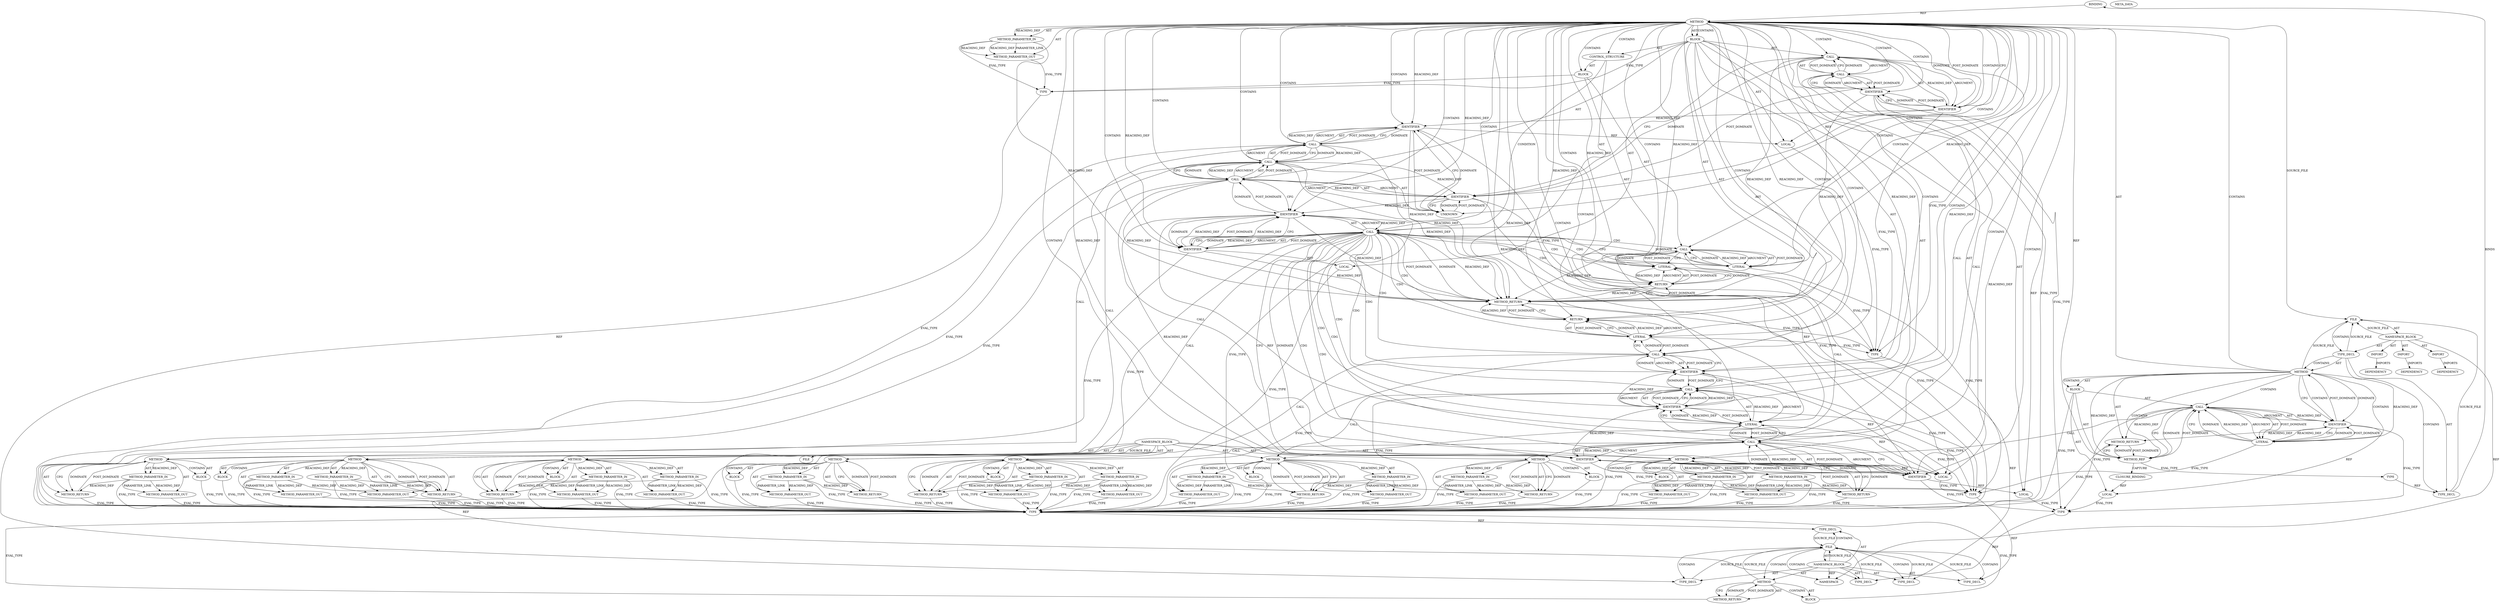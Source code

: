 digraph {
  "21474836480" [label="BINDING" METHOD_FULL_NAME="main" NAME="main" SIGNATURE="int(void)"];
  "25769803776" [label="BLOCK" ARGUMENT_INDEX="-1" CODE="{
	int size = sizeof(shellcode);
	char *shellcode_location;

	shellcode_location = (char *)malloc(size);
	if (shellcode_location == NULL)
        	{printf(\"Memory allocation problem\"); return (1);}
	strcpy(shellcode_location, shellcode);
	printf(\"%s\", shellcode_location);
	free(shellcode_location);
	// free(shellcode_location);							/* FIX */
	return 0;
}" COLUMN_NUMBER="1" LINE_NUMBER="21" ORDER="2" TYPE_FULL_NAME="void"];
  "25769803777" [label="BLOCK" ARGUMENT_INDEX="-1" CODE="{printf(\"Memory allocation problem\"); return (1);}" COLUMN_NUMBER="10" LINE_NUMBER="27" ORDER="2" TYPE_FULL_NAME="void"];
  "25769803778" [label="BLOCK" ARGUMENT_INDEX="-1" CODE="<empty>" COLUMN_NUMBER="1" LINE_NUMBER="1" ORDER="1" TYPE_FULL_NAME="ANY"];
  "25769803779" [label="BLOCK" ARGUMENT_INDEX="-1" CODE="<empty>" ORDER="1" TYPE_FULL_NAME="ANY"];
  "25769803780" [label="BLOCK" ARGUMENT_INDEX="1" CODE="<empty>" ORDER="1" TYPE_FULL_NAME="ANY"];
  "25769803781" [label="BLOCK" ARGUMENT_INDEX="1" CODE="<empty>" ORDER="1" TYPE_FULL_NAME="ANY"];
  "25769803782" [label="BLOCK" ARGUMENT_INDEX="1" CODE="<empty>" ORDER="1" TYPE_FULL_NAME="ANY"];
  "25769803783" [label="BLOCK" ARGUMENT_INDEX="1" CODE="<empty>" ORDER="1" TYPE_FULL_NAME="ANY"];
  "25769803784" [label="BLOCK" ARGUMENT_INDEX="1" CODE="<empty>" ORDER="1" TYPE_FULL_NAME="ANY"];
  "25769803785" [label="BLOCK" ARGUMENT_INDEX="1" CODE="<empty>" ORDER="1" TYPE_FULL_NAME="ANY"];
  "25769803786" [label="BLOCK" ARGUMENT_INDEX="1" CODE="<empty>" ORDER="1" TYPE_FULL_NAME="ANY"];
  "25769803787" [label="BLOCK" ARGUMENT_INDEX="1" CODE="<empty>" ORDER="1" TYPE_FULL_NAME="ANY"];
  "30064771072" [label="CALL" ARGUMENT_INDEX="2" CODE="size = sizeof(shellcode)" COLUMN_NUMBER="6" DISPATCH_TYPE="STATIC_DISPATCH" LINE_NUMBER="22" METHOD_FULL_NAME="<operator>.assignment" NAME="<operator>.assignment" ORDER="2" SIGNATURE="" TYPE_FULL_NAME="int"];
  "30064771073" [label="CALL" ARGUMENT_INDEX="2" CODE="sizeof(shellcode)" COLUMN_NUMBER="13" DISPATCH_TYPE="STATIC_DISPATCH" LINE_NUMBER="22" METHOD_FULL_NAME="<operator>.sizeOf" NAME="<operator>.sizeOf" ORDER="2" SIGNATURE="" TYPE_FULL_NAME="ANY"];
  "30064771074" [label="CALL" ARGUMENT_INDEX="-1" CODE="shellcode_location = (char *)malloc(size)" COLUMN_NUMBER="2" DISPATCH_TYPE="STATIC_DISPATCH" LINE_NUMBER="25" METHOD_FULL_NAME="<operator>.assignment" NAME="<operator>.assignment" ORDER="4" SIGNATURE="" TYPE_FULL_NAME="ANY"];
  "30064771075" [label="CALL" ARGUMENT_INDEX="2" CODE="(char *)malloc(size)" COLUMN_NUMBER="23" DISPATCH_TYPE="STATIC_DISPATCH" LINE_NUMBER="25" METHOD_FULL_NAME="<operator>.cast" NAME="<operator>.cast" ORDER="2" SIGNATURE="" TYPE_FULL_NAME="ANY"];
  "30064771076" [label="CALL" ARGUMENT_INDEX="2" CODE="malloc(size)" COLUMN_NUMBER="31" DISPATCH_TYPE="STATIC_DISPATCH" LINE_NUMBER="25" METHOD_FULL_NAME="malloc" NAME="malloc" ORDER="2" SIGNATURE="" TYPE_FULL_NAME="ANY"];
  "30064771077" [label="CALL" ARGUMENT_INDEX="-1" CODE="shellcode_location == NULL" COLUMN_NUMBER="6" DISPATCH_TYPE="STATIC_DISPATCH" LINE_NUMBER="26" METHOD_FULL_NAME="<operator>.equals" NAME="<operator>.equals" ORDER="1" SIGNATURE="" TYPE_FULL_NAME="ANY"];
  "30064771078" [label="CALL" ARGUMENT_INDEX="-1" CODE="printf(\"Memory allocation problem\")" COLUMN_NUMBER="11" DISPATCH_TYPE="STATIC_DISPATCH" LINE_NUMBER="27" METHOD_FULL_NAME="printf" NAME="printf" ORDER="1" SIGNATURE="" TYPE_FULL_NAME="ANY"];
  "30064771079" [label="CALL" ARGUMENT_INDEX="-1" CODE="strcpy(shellcode_location, shellcode)" COLUMN_NUMBER="2" DISPATCH_TYPE="STATIC_DISPATCH" LINE_NUMBER="28" METHOD_FULL_NAME="strcpy" NAME="strcpy" ORDER="6" SIGNATURE="" TYPE_FULL_NAME="ANY"];
  "30064771080" [label="CALL" ARGUMENT_INDEX="-1" CODE="printf(\"%s\", shellcode_location)" COLUMN_NUMBER="2" DISPATCH_TYPE="STATIC_DISPATCH" LINE_NUMBER="29" METHOD_FULL_NAME="printf" NAME="printf" ORDER="7" SIGNATURE="" TYPE_FULL_NAME="ANY"];
  "30064771081" [label="CALL" ARGUMENT_INDEX="-1" CODE="free(shellcode_location)" COLUMN_NUMBER="2" DISPATCH_TYPE="STATIC_DISPATCH" LINE_NUMBER="30" METHOD_FULL_NAME="free" NAME="free" ORDER="8" SIGNATURE="" TYPE_FULL_NAME="ANY"];
  "30064771082" [label="CALL" ARGUMENT_INDEX="2" CODE="shellcode[] = \"\\xeb\\x0cjump12chars_\\x90\\x90\\x90\\x90\\x90\\x90\\x90\\x90\"" COLUMN_NUMBER="13" DISPATCH_TYPE="STATIC_DISPATCH" LINE_NUMBER="18" METHOD_FULL_NAME="<operator>.assignment" NAME="<operator>.assignment" ORDER="2" SIGNATURE="" TYPE_FULL_NAME="char[]"];
  "34359738368" [label="CLOSURE_BINDING" CLOSURE_BINDING_ID="double_free-good.c:main:shellcode" CLOSURE_ORIGINAL_NAME="shellcode" EVALUATION_STRATEGY="BY_REFERENCE"];
  "47244640256" [label="CONTROL_STRUCTURE" ARGUMENT_INDEX="1" CODE="if (shellcode_location == NULL)
        	{printf(\"Memory allocation problem\"); return (1);}" COLUMN_NUMBER="2" CONTROL_STRUCTURE_TYPE="IF" LINE_NUMBER="26" ORDER="5" PARSER_TYPE_NAME="CASTIfStatement"];
  "51539607552" [label="DEPENDENCY" DEPENDENCY_GROUP_ID="stdlib.h" NAME="stdlib.h" VERSION="include"];
  "51539607553" [label="DEPENDENCY" DEPENDENCY_GROUP_ID="string.h" NAME="string.h" VERSION="include"];
  "51539607554" [label="DEPENDENCY" DEPENDENCY_GROUP_ID="stdio.h" NAME="stdio.h" VERSION="include"];
  "60129542144" [label="FILE" CODE="<empty>" CONTENT="<empty>" NAME="double_free-good.c" ORDER="0"];
  "60129542145" [label="FILE" CODE="<empty>" CONTENT="<empty>" NAME="<includes>" ORDER="1"];
  "60129542146" [label="FILE" CODE="<empty>" CONTENT="<empty>" NAME="<unknown>" ORDER="0"];
  "68719476736" [label="IDENTIFIER" ARGUMENT_INDEX="1" CODE="size" COLUMN_NUMBER="6" LINE_NUMBER="22" NAME="size" ORDER="1" TYPE_FULL_NAME="int"];
  "68719476737" [label="IDENTIFIER" ARGUMENT_INDEX="1" CODE="<global> shellcode" COLUMN_NUMBER="20" LINE_NUMBER="22" NAME="shellcode" ORDER="1" TYPE_FULL_NAME="char[]"];
  "68719476738" [label="IDENTIFIER" ARGUMENT_INDEX="1" CODE="shellcode_location" COLUMN_NUMBER="2" LINE_NUMBER="25" NAME="shellcode_location" ORDER="1" TYPE_FULL_NAME="char*"];
  "68719476739" [label="IDENTIFIER" ARGUMENT_INDEX="1" CODE="size" COLUMN_NUMBER="38" LINE_NUMBER="25" NAME="size" ORDER="1" TYPE_FULL_NAME="int"];
  "68719476740" [label="IDENTIFIER" ARGUMENT_INDEX="1" CODE="shellcode_location" COLUMN_NUMBER="6" LINE_NUMBER="26" NAME="shellcode_location" ORDER="1" TYPE_FULL_NAME="char*"];
  "68719476741" [label="IDENTIFIER" ARGUMENT_INDEX="2" CODE="NULL" COLUMN_NUMBER="28" LINE_NUMBER="26" NAME="NULL" ORDER="2" TYPE_FULL_NAME="ANY"];
  "68719476742" [label="IDENTIFIER" ARGUMENT_INDEX="1" CODE="shellcode_location" COLUMN_NUMBER="9" LINE_NUMBER="28" NAME="shellcode_location" ORDER="1" TYPE_FULL_NAME="char*"];
  "68719476743" [label="IDENTIFIER" ARGUMENT_INDEX="2" CODE="<global> shellcode" COLUMN_NUMBER="29" LINE_NUMBER="28" NAME="shellcode" ORDER="2" TYPE_FULL_NAME="char[]"];
  "68719476744" [label="IDENTIFIER" ARGUMENT_INDEX="2" CODE="shellcode_location" COLUMN_NUMBER="15" LINE_NUMBER="29" NAME="shellcode_location" ORDER="2" TYPE_FULL_NAME="char*"];
  "68719476745" [label="IDENTIFIER" ARGUMENT_INDEX="1" CODE="shellcode_location" COLUMN_NUMBER="7" LINE_NUMBER="30" NAME="shellcode_location" ORDER="1" TYPE_FULL_NAME="char*"];
  "68719476746" [label="IDENTIFIER" ARGUMENT_INDEX="1" CODE="shellcode" COLUMN_NUMBER="13" LINE_NUMBER="18" NAME="shellcode" ORDER="1" TYPE_FULL_NAME="char[]"];
  "73014444032" [label="IMPORT" CODE="#include <stdlib.h>" COLUMN_NUMBER="1" IMPORTED_AS="stdlib.h" IMPORTED_ENTITY="stdlib.h" LINE_NUMBER="14" ORDER="1"];
  "73014444033" [label="IMPORT" CODE="#include <string.h>" COLUMN_NUMBER="1" IMPORTED_AS="string.h" IMPORTED_ENTITY="string.h" LINE_NUMBER="15" ORDER="2"];
  "73014444034" [label="IMPORT" CODE="#include <stdio.h>" COLUMN_NUMBER="1" IMPORTED_AS="stdio.h" IMPORTED_ENTITY="stdio.h" LINE_NUMBER="16" ORDER="3"];
  "90194313216" [label="LITERAL" ARGUMENT_INDEX="1" CODE="\"Memory allocation problem\"" COLUMN_NUMBER="18" LINE_NUMBER="27" ORDER="1" TYPE_FULL_NAME="char*"];
  "90194313217" [label="LITERAL" ARGUMENT_INDEX="-1" CODE="1" COLUMN_NUMBER="56" LINE_NUMBER="27" ORDER="1" TYPE_FULL_NAME="int"];
  "90194313218" [label="LITERAL" ARGUMENT_INDEX="1" CODE="\"%s\"" COLUMN_NUMBER="9" LINE_NUMBER="29" ORDER="1" TYPE_FULL_NAME="char*"];
  "90194313219" [label="LITERAL" ARGUMENT_INDEX="-1" CODE="0" COLUMN_NUMBER="9" LINE_NUMBER="32" ORDER="1" TYPE_FULL_NAME="int"];
  "90194313220" [label="LITERAL" ARGUMENT_INDEX="2" CODE="\"\\xeb\\x0cjump12chars_\\x90\\x90\\x90\\x90\\x90\\x90\\x90\\x90\"" COLUMN_NUMBER="27" LINE_NUMBER="18" ORDER="2" TYPE_FULL_NAME="char*"];
  "94489280512" [label="LOCAL" CODE="int size" COLUMN_NUMBER="6" GENERIC_SIGNATURE="<empty>" LINE_NUMBER="22" NAME="size" ORDER="1" TYPE_FULL_NAME="int"];
  "94489280513" [label="LOCAL" CODE="char *shellcode_location" COLUMN_NUMBER="7" GENERIC_SIGNATURE="<empty>" LINE_NUMBER="23" NAME="shellcode_location" ORDER="3" TYPE_FULL_NAME="char*"];
  "94489280514" [label="LOCAL" CODE="static char shellcode[]" COLUMN_NUMBER="13" GENERIC_SIGNATURE="<empty>" LINE_NUMBER="18" NAME="shellcode" ORDER="1" TYPE_FULL_NAME="char[]"];
  "94489280515" [label="LOCAL" CLOSURE_BINDING_ID="double_free-good.c:main:shellcode" CODE="<global> shellcode" COLUMN_NUMBER="20" GENERIC_SIGNATURE="<empty>" LINE_NUMBER="22" NAME="shellcode" ORDER="0" TYPE_FULL_NAME="char[]"];
  "94489280516" [label="LOCAL" CODE="NULL" COLUMN_NUMBER="28" GENERIC_SIGNATURE="<empty>" LINE_NUMBER="26" NAME="NULL" ORDER="0" TYPE_FULL_NAME="ANY"];
  "107374182400" [label="META_DATA" LANGUAGE="NEWC" OVERLAYS="base;controlflow;typerel;callgraph;dataflowOss" ROOT="/tmp/tmp.lEo18GIbMo" VERSION="0.1"];
  "111669149696" [label="METHOD" AST_PARENT_FULL_NAME="double_free-good.c:<global>" AST_PARENT_TYPE="TYPE_DECL" CODE="int main(void)
{
	int size = sizeof(shellcode);
	char *shellcode_location;

	shellcode_location = (char *)malloc(size);
	if (shellcode_location == NULL)
        	{printf(\"Memory allocation problem\"); return (1);}
	strcpy(shellcode_location, shellcode);
	printf(\"%s\", shellcode_location);
	free(shellcode_location);
	// free(shellcode_location);							/* FIX */
	return 0;
}" COLUMN_NUMBER="1" COLUMN_NUMBER_END="1" FILENAME="double_free-good.c" FULL_NAME="main" GENERIC_SIGNATURE="<empty>" IS_EXTERNAL="false" LINE_NUMBER="20" LINE_NUMBER_END="33" NAME="main" ORDER="1" SIGNATURE="int(void)"];
  "111669149697" [label="METHOD" AST_PARENT_FULL_NAME="double_free-good.c:<global>" AST_PARENT_TYPE="TYPE_DECL" CODE="<global>" COLUMN_NUMBER="1" COLUMN_NUMBER_END="1" FILENAME="double_free-good.c" FULL_NAME="double_free-good.c:<global>" GENERIC_SIGNATURE="<empty>" IS_EXTERNAL="false" LINE_NUMBER="1" LINE_NUMBER_END="33" NAME="<global>" ORDER="1" SIGNATURE=""];
  "111669149698" [label="METHOD" AST_PARENT_FULL_NAME="<includes>:<global>" AST_PARENT_TYPE="NAMESPACE_BLOCK" CODE="<global>" FILENAME="<includes>" FULL_NAME="<includes>:<global>" GENERIC_SIGNATURE="<empty>" IS_EXTERNAL="false" LINE_NUMBER="1" NAME="<global>" ORDER="1" SIGNATURE=""];
  "111669149699" [label="METHOD" AST_PARENT_FULL_NAME="<global>" AST_PARENT_TYPE="NAMESPACE_BLOCK" CODE="<empty>" FILENAME="<empty>" FULL_NAME="<operator>.assignment" GENERIC_SIGNATURE="<empty>" IS_EXTERNAL="true" NAME="<operator>.assignment" ORDER="0" SIGNATURE=""];
  "111669149700" [label="METHOD" AST_PARENT_FULL_NAME="<global>" AST_PARENT_TYPE="NAMESPACE_BLOCK" CODE="<empty>" FILENAME="<empty>" FULL_NAME="<operator>.sizeOf" GENERIC_SIGNATURE="<empty>" IS_EXTERNAL="true" NAME="<operator>.sizeOf" ORDER="0" SIGNATURE=""];
  "111669149701" [label="METHOD" AST_PARENT_FULL_NAME="<global>" AST_PARENT_TYPE="NAMESPACE_BLOCK" CODE="<empty>" FILENAME="<empty>" FULL_NAME="<operator>.cast" GENERIC_SIGNATURE="<empty>" IS_EXTERNAL="true" NAME="<operator>.cast" ORDER="0" SIGNATURE=""];
  "111669149702" [label="METHOD" AST_PARENT_FULL_NAME="<global>" AST_PARENT_TYPE="NAMESPACE_BLOCK" CODE="<empty>" FILENAME="<empty>" FULL_NAME="malloc" GENERIC_SIGNATURE="<empty>" IS_EXTERNAL="true" NAME="malloc" ORDER="0" SIGNATURE=""];
  "111669149703" [label="METHOD" AST_PARENT_FULL_NAME="<global>" AST_PARENT_TYPE="NAMESPACE_BLOCK" CODE="<empty>" FILENAME="<empty>" FULL_NAME="<operator>.equals" GENERIC_SIGNATURE="<empty>" IS_EXTERNAL="true" NAME="<operator>.equals" ORDER="0" SIGNATURE=""];
  "111669149704" [label="METHOD" AST_PARENT_FULL_NAME="<global>" AST_PARENT_TYPE="NAMESPACE_BLOCK" CODE="<empty>" FILENAME="<empty>" FULL_NAME="printf" GENERIC_SIGNATURE="<empty>" IS_EXTERNAL="true" NAME="printf" ORDER="0" SIGNATURE=""];
  "111669149705" [label="METHOD" AST_PARENT_FULL_NAME="<global>" AST_PARENT_TYPE="NAMESPACE_BLOCK" CODE="<empty>" FILENAME="<empty>" FULL_NAME="strcpy" GENERIC_SIGNATURE="<empty>" IS_EXTERNAL="true" NAME="strcpy" ORDER="0" SIGNATURE=""];
  "111669149706" [label="METHOD" AST_PARENT_FULL_NAME="<global>" AST_PARENT_TYPE="NAMESPACE_BLOCK" CODE="<empty>" FILENAME="<empty>" FULL_NAME="free" GENERIC_SIGNATURE="<empty>" IS_EXTERNAL="true" NAME="free" ORDER="0" SIGNATURE=""];
  "115964116992" [label="METHOD_PARAMETER_IN" CODE="void" COLUMN_NUMBER="10" EVALUATION_STRATEGY="BY_VALUE" INDEX="1" IS_VARIADIC="false" LINE_NUMBER="20" NAME="" ORDER="1" TYPE_FULL_NAME="void"];
  "115964116993" [label="METHOD_PARAMETER_IN" CODE="p1" EVALUATION_STRATEGY="BY_VALUE" INDEX="1" IS_VARIADIC="false" NAME="p1" ORDER="1" TYPE_FULL_NAME="ANY"];
  "115964116994" [label="METHOD_PARAMETER_IN" CODE="p2" EVALUATION_STRATEGY="BY_VALUE" INDEX="2" IS_VARIADIC="false" NAME="p2" ORDER="2" TYPE_FULL_NAME="ANY"];
  "115964116995" [label="METHOD_PARAMETER_IN" CODE="p1" EVALUATION_STRATEGY="BY_VALUE" INDEX="1" IS_VARIADIC="false" NAME="p1" ORDER="1" TYPE_FULL_NAME="ANY"];
  "115964116996" [label="METHOD_PARAMETER_IN" CODE="p1" EVALUATION_STRATEGY="BY_VALUE" INDEX="1" IS_VARIADIC="false" NAME="p1" ORDER="1" TYPE_FULL_NAME="ANY"];
  "115964116997" [label="METHOD_PARAMETER_IN" CODE="p2" EVALUATION_STRATEGY="BY_VALUE" INDEX="2" IS_VARIADIC="false" NAME="p2" ORDER="2" TYPE_FULL_NAME="ANY"];
  "115964116998" [label="METHOD_PARAMETER_IN" CODE="p1" EVALUATION_STRATEGY="BY_VALUE" INDEX="1" IS_VARIADIC="false" NAME="p1" ORDER="1" TYPE_FULL_NAME="ANY"];
  "115964116999" [label="METHOD_PARAMETER_IN" CODE="p1" EVALUATION_STRATEGY="BY_VALUE" INDEX="1" IS_VARIADIC="false" NAME="p1" ORDER="1" TYPE_FULL_NAME="ANY"];
  "115964117000" [label="METHOD_PARAMETER_IN" CODE="p2" EVALUATION_STRATEGY="BY_VALUE" INDEX="2" IS_VARIADIC="false" NAME="p2" ORDER="2" TYPE_FULL_NAME="ANY"];
  "115964117001" [label="METHOD_PARAMETER_IN" CODE="p1" EVALUATION_STRATEGY="BY_VALUE" INDEX="1" IS_VARIADIC="false" NAME="p1" ORDER="1" TYPE_FULL_NAME="ANY"];
  "115964117002" [label="METHOD_PARAMETER_IN" CODE="p2" EVALUATION_STRATEGY="BY_VALUE" INDEX="2" IS_VARIADIC="false" NAME="p2" ORDER="2" TYPE_FULL_NAME="ANY"];
  "115964117003" [label="METHOD_PARAMETER_IN" CODE="p1" EVALUATION_STRATEGY="BY_VALUE" INDEX="1" IS_VARIADIC="false" NAME="p1" ORDER="1" TYPE_FULL_NAME="ANY"];
  "115964117004" [label="METHOD_PARAMETER_IN" CODE="p2" EVALUATION_STRATEGY="BY_VALUE" INDEX="2" IS_VARIADIC="false" NAME="p2" ORDER="2" TYPE_FULL_NAME="ANY"];
  "115964117005" [label="METHOD_PARAMETER_IN" CODE="p1" EVALUATION_STRATEGY="BY_VALUE" INDEX="1" IS_VARIADIC="false" NAME="p1" ORDER="1" TYPE_FULL_NAME="ANY"];
  "120259084288" [label="METHOD_PARAMETER_OUT" CODE="void" COLUMN_NUMBER="10" EVALUATION_STRATEGY="BY_VALUE" INDEX="1" IS_VARIADIC="false" LINE_NUMBER="20" NAME="" ORDER="1" TYPE_FULL_NAME="void"];
  "120259084289" [label="METHOD_PARAMETER_OUT" CODE="p1" EVALUATION_STRATEGY="BY_VALUE" INDEX="1" IS_VARIADIC="false" NAME="p1" ORDER="1" TYPE_FULL_NAME="ANY"];
  "120259084290" [label="METHOD_PARAMETER_OUT" CODE="p2" EVALUATION_STRATEGY="BY_VALUE" INDEX="2" IS_VARIADIC="false" NAME="p2" ORDER="2" TYPE_FULL_NAME="ANY"];
  "120259084291" [label="METHOD_PARAMETER_OUT" CODE="p1" EVALUATION_STRATEGY="BY_VALUE" INDEX="1" IS_VARIADIC="false" NAME="p1" ORDER="1" TYPE_FULL_NAME="ANY"];
  "120259084292" [label="METHOD_PARAMETER_OUT" CODE="p1" EVALUATION_STRATEGY="BY_VALUE" INDEX="1" IS_VARIADIC="false" NAME="p1" ORDER="1" TYPE_FULL_NAME="ANY"];
  "120259084293" [label="METHOD_PARAMETER_OUT" CODE="p2" EVALUATION_STRATEGY="BY_VALUE" INDEX="2" IS_VARIADIC="false" NAME="p2" ORDER="2" TYPE_FULL_NAME="ANY"];
  "120259084294" [label="METHOD_PARAMETER_OUT" CODE="p1" EVALUATION_STRATEGY="BY_VALUE" INDEX="1" IS_VARIADIC="false" NAME="p1" ORDER="1" TYPE_FULL_NAME="ANY"];
  "120259084295" [label="METHOD_PARAMETER_OUT" CODE="p1" EVALUATION_STRATEGY="BY_VALUE" INDEX="1" IS_VARIADIC="false" NAME="p1" ORDER="1" TYPE_FULL_NAME="ANY"];
  "120259084296" [label="METHOD_PARAMETER_OUT" CODE="p2" EVALUATION_STRATEGY="BY_VALUE" INDEX="2" IS_VARIADIC="false" NAME="p2" ORDER="2" TYPE_FULL_NAME="ANY"];
  "120259084297" [label="METHOD_PARAMETER_OUT" CODE="p1" EVALUATION_STRATEGY="BY_VALUE" INDEX="1" IS_VARIADIC="false" NAME="p1" ORDER="1" TYPE_FULL_NAME="ANY"];
  "120259084298" [label="METHOD_PARAMETER_OUT" CODE="p2" EVALUATION_STRATEGY="BY_VALUE" INDEX="2" IS_VARIADIC="false" NAME="p2" ORDER="2" TYPE_FULL_NAME="ANY"];
  "120259084299" [label="METHOD_PARAMETER_OUT" CODE="p1" EVALUATION_STRATEGY="BY_VALUE" INDEX="1" IS_VARIADIC="false" NAME="p1" ORDER="1" TYPE_FULL_NAME="ANY"];
  "120259084300" [label="METHOD_PARAMETER_OUT" CODE="p2" EVALUATION_STRATEGY="BY_VALUE" INDEX="2" IS_VARIADIC="false" NAME="p2" ORDER="2" TYPE_FULL_NAME="ANY"];
  "120259084301" [label="METHOD_PARAMETER_OUT" CODE="p1" EVALUATION_STRATEGY="BY_VALUE" INDEX="1" IS_VARIADIC="false" NAME="p1" ORDER="1" TYPE_FULL_NAME="ANY"];
  "124554051584" [label="METHOD_REF" ARGUMENT_INDEX="3" CODE="main" COLUMN_NUMBER="1" LINE_NUMBER="20" METHOD_FULL_NAME="main" ORDER="3" TYPE_FULL_NAME="main"];
  "128849018880" [label="METHOD_RETURN" CODE="RET" COLUMN_NUMBER="1" EVALUATION_STRATEGY="BY_VALUE" LINE_NUMBER="20" ORDER="3" TYPE_FULL_NAME="int"];
  "128849018881" [label="METHOD_RETURN" CODE="RET" COLUMN_NUMBER="1" EVALUATION_STRATEGY="BY_VALUE" LINE_NUMBER="1" ORDER="2" TYPE_FULL_NAME="ANY"];
  "128849018882" [label="METHOD_RETURN" CODE="RET" EVALUATION_STRATEGY="BY_VALUE" LINE_NUMBER="1" ORDER="2" TYPE_FULL_NAME="ANY"];
  "128849018883" [label="METHOD_RETURN" CODE="RET" EVALUATION_STRATEGY="BY_VALUE" ORDER="2" TYPE_FULL_NAME="ANY"];
  "128849018884" [label="METHOD_RETURN" CODE="RET" EVALUATION_STRATEGY="BY_VALUE" ORDER="2" TYPE_FULL_NAME="ANY"];
  "128849018885" [label="METHOD_RETURN" CODE="RET" EVALUATION_STRATEGY="BY_VALUE" ORDER="2" TYPE_FULL_NAME="ANY"];
  "128849018886" [label="METHOD_RETURN" CODE="RET" EVALUATION_STRATEGY="BY_VALUE" ORDER="2" TYPE_FULL_NAME="ANY"];
  "128849018887" [label="METHOD_RETURN" CODE="RET" EVALUATION_STRATEGY="BY_VALUE" ORDER="2" TYPE_FULL_NAME="ANY"];
  "128849018888" [label="METHOD_RETURN" CODE="RET" EVALUATION_STRATEGY="BY_VALUE" ORDER="2" TYPE_FULL_NAME="ANY"];
  "128849018889" [label="METHOD_RETURN" CODE="RET" EVALUATION_STRATEGY="BY_VALUE" ORDER="2" TYPE_FULL_NAME="ANY"];
  "128849018890" [label="METHOD_RETURN" CODE="RET" EVALUATION_STRATEGY="BY_VALUE" ORDER="2" TYPE_FULL_NAME="ANY"];
  "137438953472" [label="NAMESPACE" CODE="<empty>" NAME="<global>" ORDER="-1"];
  "141733920768" [label="NAMESPACE_BLOCK" CODE="<empty>" FILENAME="<unknown>" FULL_NAME="<global>" NAME="<global>" ORDER="1"];
  "141733920769" [label="NAMESPACE_BLOCK" CODE="<empty>" FILENAME="double_free-good.c" FULL_NAME="double_free-good.c:<global>" NAME="<global>" ORDER="1"];
  "141733920770" [label="NAMESPACE_BLOCK" CODE="<empty>" FILENAME="<includes>" FULL_NAME="<includes>:<global>" NAME="<global>" ORDER="1"];
  "146028888064" [label="RETURN" ARGUMENT_INDEX="-1" CODE="return (1);" COLUMN_NUMBER="48" LINE_NUMBER="27" ORDER="2"];
  "146028888065" [label="RETURN" ARGUMENT_INDEX="-1" CODE="return 0;" COLUMN_NUMBER="2" LINE_NUMBER="32" ORDER="9"];
  "163208757248" [label="TYPE" FULL_NAME="ANY" NAME="ANY" TYPE_DECL_FULL_NAME="ANY"];
  "163208757249" [label="TYPE" FULL_NAME="char*" NAME="char*" TYPE_DECL_FULL_NAME="char*"];
  "163208757250" [label="TYPE" FULL_NAME="char[]" NAME="char[]" TYPE_DECL_FULL_NAME="char[]"];
  "163208757251" [label="TYPE" FULL_NAME="int" NAME="int" TYPE_DECL_FULL_NAME="int"];
  "163208757252" [label="TYPE" FULL_NAME="main" NAME="main" TYPE_DECL_FULL_NAME="main"];
  "163208757253" [label="TYPE" FULL_NAME="void" NAME="void" TYPE_DECL_FULL_NAME="void"];
  "171798691840" [label="TYPE_DECL" AST_PARENT_FULL_NAME="double_free-good.c:<global>" AST_PARENT_TYPE="TYPE_DECL" CODE="main" COLUMN_NUMBER="1" FILENAME="double_free-good.c" FULL_NAME="main" GENERIC_SIGNATURE="<empty>" IS_EXTERNAL="false" LINE_NUMBER="20" NAME="main" ORDER="1"];
  "171798691841" [label="TYPE_DECL" AST_PARENT_FULL_NAME="double_free-good.c:<global>" AST_PARENT_TYPE="NAMESPACE_BLOCK" CODE="<global>" COLUMN_NUMBER="1" FILENAME="double_free-good.c" FULL_NAME="double_free-good.c:<global>" GENERIC_SIGNATURE="<empty>" IS_EXTERNAL="false" LINE_NUMBER="1" NAME="<global>" ORDER="4"];
  "171798691842" [label="TYPE_DECL" AST_PARENT_FULL_NAME="<includes>:<global>" AST_PARENT_TYPE="NAMESPACE_BLOCK" CODE="ANY" FILENAME="<includes>" FULL_NAME="ANY" GENERIC_SIGNATURE="<empty>" IS_EXTERNAL="true" NAME="ANY" ORDER="-1"];
  "171798691843" [label="TYPE_DECL" AST_PARENT_FULL_NAME="<includes>:<global>" AST_PARENT_TYPE="NAMESPACE_BLOCK" CODE="char*" FILENAME="<includes>" FULL_NAME="char*" GENERIC_SIGNATURE="<empty>" IS_EXTERNAL="true" NAME="char*" ORDER="-1"];
  "171798691844" [label="TYPE_DECL" AST_PARENT_FULL_NAME="<includes>:<global>" AST_PARENT_TYPE="NAMESPACE_BLOCK" CODE="char[]" FILENAME="<includes>" FULL_NAME="char[]" GENERIC_SIGNATURE="<empty>" IS_EXTERNAL="true" NAME="char[]" ORDER="-1"];
  "171798691845" [label="TYPE_DECL" AST_PARENT_FULL_NAME="<includes>:<global>" AST_PARENT_TYPE="NAMESPACE_BLOCK" CODE="int" FILENAME="<includes>" FULL_NAME="int" GENERIC_SIGNATURE="<empty>" IS_EXTERNAL="true" NAME="int" ORDER="-1"];
  "171798691846" [label="TYPE_DECL" AST_PARENT_FULL_NAME="<includes>:<global>" AST_PARENT_TYPE="NAMESPACE_BLOCK" CODE="void" FILENAME="<includes>" FULL_NAME="void" GENERIC_SIGNATURE="<empty>" IS_EXTERNAL="true" NAME="void" ORDER="-1"];
  "184683593728" [label="UNKNOWN" ARGUMENT_INDEX="1" CODE="char *" COLUMN_NUMBER="24" CONTAINED_REF="<empty>" LINE_NUMBER="25" ORDER="1" PARSER_TYPE_NAME="CASTTypeId" TYPE_FULL_NAME="<empty>"];
  "21474836480" -> "111669149696" [label="REF" ];
  "25769803776" -> "94489280512" [label="AST" ];
  "25769803776" -> "30064771072" [label="AST" ];
  "25769803776" -> "94489280513" [label="AST" ];
  "25769803776" -> "30064771074" [label="AST" ];
  "25769803776" -> "47244640256" [label="AST" ];
  "25769803776" -> "30064771079" [label="AST" ];
  "25769803776" -> "30064771080" [label="AST" ];
  "25769803776" -> "30064771081" [label="AST" ];
  "25769803776" -> "146028888065" [label="AST" ];
  "25769803776" -> "94489280515" [label="AST" ];
  "25769803776" -> "94489280516" [label="AST" ];
  "25769803776" -> "163208757253" [label="EVAL_TYPE" ];
  "25769803777" -> "30064771078" [label="AST" ];
  "25769803777" -> "146028888064" [label="AST" ];
  "25769803777" -> "163208757253" [label="EVAL_TYPE" ];
  "25769803778" -> "94489280514" [label="AST" ];
  "25769803778" -> "30064771082" [label="AST" ];
  "25769803778" -> "124554051584" [label="AST" ];
  "25769803778" -> "163208757248" [label="EVAL_TYPE" ];
  "25769803779" -> "163208757248" [label="EVAL_TYPE" ];
  "25769803780" -> "163208757248" [label="EVAL_TYPE" ];
  "25769803781" -> "163208757248" [label="EVAL_TYPE" ];
  "25769803782" -> "163208757248" [label="EVAL_TYPE" ];
  "25769803783" -> "163208757248" [label="EVAL_TYPE" ];
  "25769803784" -> "163208757248" [label="EVAL_TYPE" ];
  "25769803785" -> "163208757248" [label="EVAL_TYPE" ];
  "25769803786" -> "163208757248" [label="EVAL_TYPE" ];
  "25769803787" -> "163208757248" [label="EVAL_TYPE" ];
  "30064771072" -> "68719476736" [label="ARGUMENT" ];
  "30064771072" -> "30064771073" [label="ARGUMENT" ];
  "30064771072" -> "68719476736" [label="AST" ];
  "30064771072" -> "30064771073" [label="AST" ];
  "30064771072" -> "111669149699" [label="CALL" ];
  "30064771072" -> "68719476738" [label="CFG" ];
  "30064771072" -> "68719476738" [label="DOMINATE" ];
  "30064771072" -> "163208757251" [label="EVAL_TYPE" ];
  "30064771072" -> "30064771073" [label="POST_DOMINATE" ];
  "30064771072" -> "128849018880" [label="REACHING_DEF" property="size = sizeof(shellcode)"];
  "30064771073" -> "68719476737" [label="ARGUMENT" ];
  "30064771073" -> "68719476737" [label="AST" ];
  "30064771073" -> "111669149700" [label="CALL" ];
  "30064771073" -> "30064771072" [label="CFG" ];
  "30064771073" -> "30064771072" [label="DOMINATE" ];
  "30064771073" -> "163208757248" [label="EVAL_TYPE" ];
  "30064771073" -> "68719476737" [label="POST_DOMINATE" ];
  "30064771074" -> "68719476738" [label="ARGUMENT" ];
  "30064771074" -> "30064771075" [label="ARGUMENT" ];
  "30064771074" -> "68719476738" [label="AST" ];
  "30064771074" -> "30064771075" [label="AST" ];
  "30064771074" -> "111669149699" [label="CALL" ];
  "30064771074" -> "68719476740" [label="CFG" ];
  "30064771074" -> "68719476740" [label="DOMINATE" ];
  "30064771074" -> "163208757248" [label="EVAL_TYPE" ];
  "30064771074" -> "30064771075" [label="POST_DOMINATE" ];
  "30064771074" -> "128849018880" [label="REACHING_DEF" property="shellcode_location = (char *)malloc(size)"];
  "30064771075" -> "184683593728" [label="ARGUMENT" ];
  "30064771075" -> "30064771076" [label="ARGUMENT" ];
  "30064771075" -> "184683593728" [label="AST" ];
  "30064771075" -> "30064771076" [label="AST" ];
  "30064771075" -> "111669149701" [label="CALL" ];
  "30064771075" -> "30064771074" [label="CFG" ];
  "30064771075" -> "30064771074" [label="DOMINATE" ];
  "30064771075" -> "163208757248" [label="EVAL_TYPE" ];
  "30064771075" -> "30064771076" [label="POST_DOMINATE" ];
  "30064771075" -> "68719476738" [label="REACHING_DEF" property="(char *)malloc(size)"];
  "30064771075" -> "30064771074" [label="REACHING_DEF" property="(char *)malloc(size)"];
  "30064771075" -> "128849018880" [label="REACHING_DEF" property="(char *)malloc(size)"];
  "30064771076" -> "68719476739" [label="ARGUMENT" ];
  "30064771076" -> "68719476739" [label="AST" ];
  "30064771076" -> "111669149702" [label="CALL" ];
  "30064771076" -> "30064771075" [label="CFG" ];
  "30064771076" -> "30064771075" [label="DOMINATE" ];
  "30064771076" -> "163208757248" [label="EVAL_TYPE" ];
  "30064771076" -> "68719476739" [label="POST_DOMINATE" ];
  "30064771076" -> "30064771075" [label="REACHING_DEF" property="malloc(size)"];
  "30064771076" -> "128849018880" [label="REACHING_DEF" property="malloc(size)"];
  "30064771077" -> "68719476740" [label="ARGUMENT" ];
  "30064771077" -> "68719476741" [label="ARGUMENT" ];
  "30064771077" -> "68719476740" [label="AST" ];
  "30064771077" -> "68719476741" [label="AST" ];
  "30064771077" -> "111669149703" [label="CALL" ];
  "30064771077" -> "30064771079" [label="CDG" ];
  "30064771077" -> "30064771078" [label="CDG" ];
  "30064771077" -> "146028888065" [label="CDG" ];
  "30064771077" -> "30064771081" [label="CDG" ];
  "30064771077" -> "30064771080" [label="CDG" ];
  "30064771077" -> "146028888064" [label="CDG" ];
  "30064771077" -> "68719476744" [label="CDG" ];
  "30064771077" -> "68719476743" [label="CDG" ];
  "30064771077" -> "68719476745" [label="CDG" ];
  "30064771077" -> "68719476742" [label="CDG" ];
  "30064771077" -> "90194313217" [label="CDG" ];
  "30064771077" -> "90194313216" [label="CDG" ];
  "30064771077" -> "90194313219" [label="CDG" ];
  "30064771077" -> "90194313218" [label="CDG" ];
  "30064771077" -> "90194313216" [label="CFG" ];
  "30064771077" -> "68719476742" [label="CFG" ];
  "30064771077" -> "128849018880" [label="DOMINATE" ];
  "30064771077" -> "90194313216" [label="DOMINATE" ];
  "30064771077" -> "68719476742" [label="DOMINATE" ];
  "30064771077" -> "163208757248" [label="EVAL_TYPE" ];
  "30064771077" -> "68719476741" [label="POST_DOMINATE" ];
  "30064771077" -> "128849018880" [label="REACHING_DEF" property="shellcode_location == NULL"];
  "30064771078" -> "90194313216" [label="ARGUMENT" ];
  "30064771078" -> "90194313216" [label="AST" ];
  "30064771078" -> "111669149704" [label="CALL" ];
  "30064771078" -> "90194313217" [label="CFG" ];
  "30064771078" -> "90194313217" [label="DOMINATE" ];
  "30064771078" -> "163208757248" [label="EVAL_TYPE" ];
  "30064771078" -> "90194313216" [label="POST_DOMINATE" ];
  "30064771078" -> "128849018880" [label="REACHING_DEF" property="printf(\"Memory allocation problem\")"];
  "30064771079" -> "68719476742" [label="ARGUMENT" ];
  "30064771079" -> "68719476743" [label="ARGUMENT" ];
  "30064771079" -> "68719476742" [label="AST" ];
  "30064771079" -> "68719476743" [label="AST" ];
  "30064771079" -> "111669149705" [label="CALL" ];
  "30064771079" -> "90194313218" [label="CFG" ];
  "30064771079" -> "90194313218" [label="DOMINATE" ];
  "30064771079" -> "163208757248" [label="EVAL_TYPE" ];
  "30064771079" -> "68719476743" [label="POST_DOMINATE" ];
  "30064771080" -> "90194313218" [label="ARGUMENT" ];
  "30064771080" -> "68719476744" [label="ARGUMENT" ];
  "30064771080" -> "90194313218" [label="AST" ];
  "30064771080" -> "68719476744" [label="AST" ];
  "30064771080" -> "111669149704" [label="CALL" ];
  "30064771080" -> "68719476745" [label="CFG" ];
  "30064771080" -> "68719476745" [label="DOMINATE" ];
  "30064771080" -> "163208757248" [label="EVAL_TYPE" ];
  "30064771080" -> "68719476744" [label="POST_DOMINATE" ];
  "30064771081" -> "68719476745" [label="ARGUMENT" ];
  "30064771081" -> "68719476745" [label="AST" ];
  "30064771081" -> "111669149706" [label="CALL" ];
  "30064771081" -> "90194313219" [label="CFG" ];
  "30064771081" -> "90194313219" [label="DOMINATE" ];
  "30064771081" -> "163208757248" [label="EVAL_TYPE" ];
  "30064771081" -> "68719476745" [label="POST_DOMINATE" ];
  "30064771082" -> "68719476746" [label="ARGUMENT" ];
  "30064771082" -> "90194313220" [label="ARGUMENT" ];
  "30064771082" -> "68719476746" [label="AST" ];
  "30064771082" -> "90194313220" [label="AST" ];
  "30064771082" -> "111669149699" [label="CALL" ];
  "30064771082" -> "124554051584" [label="CFG" ];
  "30064771082" -> "124554051584" [label="DOMINATE" ];
  "30064771082" -> "163208757250" [label="EVAL_TYPE" ];
  "30064771082" -> "90194313220" [label="POST_DOMINATE" ];
  "30064771082" -> "128849018881" [label="REACHING_DEF" property="shellcode[] = \"\\xeb\\x0cjump12chars_\\x90\\x90\\x90\\x90\\x90\\x90\\x90\\x90\""];
  "34359738368" -> "94489280514" [label="REF" ];
  "47244640256" -> "30064771077" [label="AST" ];
  "47244640256" -> "25769803777" [label="AST" ];
  "47244640256" -> "30064771077" [label="CONDITION" ];
  "60129542144" -> "141733920769" [label="AST" ];
  "60129542144" -> "171798691841" [label="CONTAINS" ];
  "60129542145" -> "141733920770" [label="AST" ];
  "60129542145" -> "111669149698" [label="CONTAINS" ];
  "60129542145" -> "171798691842" [label="CONTAINS" ];
  "60129542145" -> "171798691843" [label="CONTAINS" ];
  "60129542145" -> "171798691844" [label="CONTAINS" ];
  "60129542145" -> "171798691845" [label="CONTAINS" ];
  "60129542145" -> "171798691846" [label="CONTAINS" ];
  "68719476736" -> "68719476737" [label="CFG" ];
  "68719476736" -> "68719476737" [label="DOMINATE" ];
  "68719476736" -> "163208757251" [label="EVAL_TYPE" ];
  "68719476736" -> "111669149696" [label="POST_DOMINATE" ];
  "68719476736" -> "68719476739" [label="REACHING_DEF" property="size"];
  "68719476736" -> "30064771072" [label="REACHING_DEF" property="size"];
  "68719476736" -> "94489280512" [label="REF" ];
  "68719476737" -> "30064771073" [label="CFG" ];
  "68719476737" -> "30064771073" [label="DOMINATE" ];
  "68719476737" -> "163208757250" [label="EVAL_TYPE" ];
  "68719476737" -> "68719476736" [label="POST_DOMINATE" ];
  "68719476737" -> "68719476743" [label="REACHING_DEF" property="<global> shellcode"];
  "68719476737" -> "128849018880" [label="REACHING_DEF" property="<global> shellcode"];
  "68719476737" -> "94489280515" [label="REF" ];
  "68719476738" -> "184683593728" [label="CFG" ];
  "68719476738" -> "184683593728" [label="DOMINATE" ];
  "68719476738" -> "163208757249" [label="EVAL_TYPE" ];
  "68719476738" -> "30064771072" [label="POST_DOMINATE" ];
  "68719476738" -> "30064771074" [label="REACHING_DEF" property="shellcode_location"];
  "68719476738" -> "68719476740" [label="REACHING_DEF" property="shellcode_location"];
  "68719476738" -> "94489280513" [label="REF" ];
  "68719476739" -> "30064771076" [label="CFG" ];
  "68719476739" -> "30064771076" [label="DOMINATE" ];
  "68719476739" -> "163208757251" [label="EVAL_TYPE" ];
  "68719476739" -> "184683593728" [label="POST_DOMINATE" ];
  "68719476739" -> "30064771076" [label="REACHING_DEF" property="size"];
  "68719476739" -> "128849018880" [label="REACHING_DEF" property="size"];
  "68719476739" -> "94489280512" [label="REF" ];
  "68719476740" -> "68719476741" [label="CFG" ];
  "68719476740" -> "68719476741" [label="DOMINATE" ];
  "68719476740" -> "163208757249" [label="EVAL_TYPE" ];
  "68719476740" -> "30064771074" [label="POST_DOMINATE" ];
  "68719476740" -> "68719476742" [label="REACHING_DEF" property="shellcode_location"];
  "68719476740" -> "68719476741" [label="REACHING_DEF" property="shellcode_location"];
  "68719476740" -> "30064771077" [label="REACHING_DEF" property="shellcode_location"];
  "68719476740" -> "128849018880" [label="REACHING_DEF" property="shellcode_location"];
  "68719476740" -> "94489280513" [label="REF" ];
  "68719476741" -> "30064771077" [label="CFG" ];
  "68719476741" -> "30064771077" [label="DOMINATE" ];
  "68719476741" -> "163208757248" [label="EVAL_TYPE" ];
  "68719476741" -> "68719476740" [label="POST_DOMINATE" ];
  "68719476741" -> "68719476740" [label="REACHING_DEF" property="NULL"];
  "68719476741" -> "30064771077" [label="REACHING_DEF" property="NULL"];
  "68719476741" -> "128849018880" [label="REACHING_DEF" property="NULL"];
  "68719476741" -> "94489280516" [label="REF" ];
  "68719476742" -> "68719476743" [label="CFG" ];
  "68719476742" -> "68719476743" [label="DOMINATE" ];
  "68719476742" -> "163208757249" [label="EVAL_TYPE" ];
  "68719476742" -> "68719476744" [label="REACHING_DEF" property="shellcode_location"];
  "68719476742" -> "68719476743" [label="REACHING_DEF" property="shellcode_location"];
  "68719476742" -> "30064771079" [label="REACHING_DEF" property="shellcode_location"];
  "68719476742" -> "94489280513" [label="REF" ];
  "68719476743" -> "30064771079" [label="CFG" ];
  "68719476743" -> "30064771079" [label="DOMINATE" ];
  "68719476743" -> "163208757250" [label="EVAL_TYPE" ];
  "68719476743" -> "68719476742" [label="POST_DOMINATE" ];
  "68719476743" -> "68719476742" [label="REACHING_DEF" property="<global> shellcode"];
  "68719476743" -> "30064771079" [label="REACHING_DEF" property="<global> shellcode"];
  "68719476743" -> "94489280515" [label="REF" ];
  "68719476744" -> "30064771080" [label="CFG" ];
  "68719476744" -> "30064771080" [label="DOMINATE" ];
  "68719476744" -> "163208757249" [label="EVAL_TYPE" ];
  "68719476744" -> "90194313218" [label="POST_DOMINATE" ];
  "68719476744" -> "30064771080" [label="REACHING_DEF" property="shellcode_location"];
  "68719476744" -> "68719476745" [label="REACHING_DEF" property="shellcode_location"];
  "68719476744" -> "94489280513" [label="REF" ];
  "68719476745" -> "30064771081" [label="CFG" ];
  "68719476745" -> "30064771081" [label="DOMINATE" ];
  "68719476745" -> "163208757249" [label="EVAL_TYPE" ];
  "68719476745" -> "30064771080" [label="POST_DOMINATE" ];
  "68719476745" -> "94489280513" [label="REF" ];
  "68719476746" -> "90194313220" [label="CFG" ];
  "68719476746" -> "90194313220" [label="DOMINATE" ];
  "68719476746" -> "163208757250" [label="EVAL_TYPE" ];
  "68719476746" -> "111669149697" [label="POST_DOMINATE" ];
  "68719476746" -> "30064771082" [label="REACHING_DEF" property="shellcode"];
  "68719476746" -> "128849018881" [label="REACHING_DEF" property="shellcode"];
  "68719476746" -> "94489280514" [label="REF" ];
  "73014444032" -> "51539607552" [label="IMPORTS" ];
  "73014444033" -> "51539607553" [label="IMPORTS" ];
  "73014444034" -> "51539607554" [label="IMPORTS" ];
  "90194313216" -> "30064771078" [label="CFG" ];
  "90194313216" -> "30064771078" [label="DOMINATE" ];
  "90194313216" -> "163208757249" [label="EVAL_TYPE" ];
  "90194313216" -> "30064771078" [label="REACHING_DEF" property="\"Memory allocation problem\""];
  "90194313217" -> "146028888064" [label="CFG" ];
  "90194313217" -> "146028888064" [label="DOMINATE" ];
  "90194313217" -> "163208757251" [label="EVAL_TYPE" ];
  "90194313217" -> "30064771078" [label="POST_DOMINATE" ];
  "90194313217" -> "146028888064" [label="REACHING_DEF" property="1"];
  "90194313218" -> "68719476744" [label="CFG" ];
  "90194313218" -> "68719476744" [label="DOMINATE" ];
  "90194313218" -> "163208757249" [label="EVAL_TYPE" ];
  "90194313218" -> "30064771079" [label="POST_DOMINATE" ];
  "90194313218" -> "68719476744" [label="REACHING_DEF" property="\"%s\""];
  "90194313218" -> "30064771080" [label="REACHING_DEF" property="\"%s\""];
  "90194313219" -> "146028888065" [label="CFG" ];
  "90194313219" -> "146028888065" [label="DOMINATE" ];
  "90194313219" -> "163208757251" [label="EVAL_TYPE" ];
  "90194313219" -> "30064771081" [label="POST_DOMINATE" ];
  "90194313219" -> "146028888065" [label="REACHING_DEF" property="0"];
  "90194313220" -> "30064771082" [label="CFG" ];
  "90194313220" -> "30064771082" [label="DOMINATE" ];
  "90194313220" -> "163208757249" [label="EVAL_TYPE" ];
  "90194313220" -> "68719476746" [label="POST_DOMINATE" ];
  "90194313220" -> "68719476746" [label="REACHING_DEF" property="\"\\xeb\\x0cjump12chars_\\x90\\x90\\x90\\x90\\x90\\x90\\x90\\x90\""];
  "90194313220" -> "30064771082" [label="REACHING_DEF" property="\"\\xeb\\x0cjump12chars_\\x90\\x90\\x90\\x90\\x90\\x90\\x90\\x90\""];
  "94489280512" -> "163208757251" [label="EVAL_TYPE" ];
  "94489280513" -> "163208757249" [label="EVAL_TYPE" ];
  "94489280514" -> "163208757250" [label="EVAL_TYPE" ];
  "94489280515" -> "163208757250" [label="EVAL_TYPE" ];
  "94489280516" -> "163208757248" [label="EVAL_TYPE" ];
  "111669149696" -> "115964116992" [label="AST" ];
  "111669149696" -> "25769803776" [label="AST" ];
  "111669149696" -> "128849018880" [label="AST" ];
  "111669149696" -> "120259084288" [label="AST" ];
  "111669149696" -> "68719476736" [label="CFG" ];
  "111669149696" -> "25769803776" [label="CONTAINS" ];
  "111669149696" -> "30064771072" [label="CONTAINS" ];
  "111669149696" -> "30064771074" [label="CONTAINS" ];
  "111669149696" -> "47244640256" [label="CONTAINS" ];
  "111669149696" -> "30064771079" [label="CONTAINS" ];
  "111669149696" -> "30064771080" [label="CONTAINS" ];
  "111669149696" -> "30064771081" [label="CONTAINS" ];
  "111669149696" -> "146028888065" [label="CONTAINS" ];
  "111669149696" -> "68719476736" [label="CONTAINS" ];
  "111669149696" -> "30064771073" [label="CONTAINS" ];
  "111669149696" -> "68719476738" [label="CONTAINS" ];
  "111669149696" -> "30064771075" [label="CONTAINS" ];
  "111669149696" -> "30064771077" [label="CONTAINS" ];
  "111669149696" -> "25769803777" [label="CONTAINS" ];
  "111669149696" -> "68719476742" [label="CONTAINS" ];
  "111669149696" -> "68719476743" [label="CONTAINS" ];
  "111669149696" -> "90194313218" [label="CONTAINS" ];
  "111669149696" -> "68719476744" [label="CONTAINS" ];
  "111669149696" -> "68719476745" [label="CONTAINS" ];
  "111669149696" -> "90194313219" [label="CONTAINS" ];
  "111669149696" -> "68719476737" [label="CONTAINS" ];
  "111669149696" -> "184683593728" [label="CONTAINS" ];
  "111669149696" -> "30064771076" [label="CONTAINS" ];
  "111669149696" -> "68719476740" [label="CONTAINS" ];
  "111669149696" -> "68719476741" [label="CONTAINS" ];
  "111669149696" -> "30064771078" [label="CONTAINS" ];
  "111669149696" -> "146028888064" [label="CONTAINS" ];
  "111669149696" -> "68719476739" [label="CONTAINS" ];
  "111669149696" -> "90194313216" [label="CONTAINS" ];
  "111669149696" -> "90194313217" [label="CONTAINS" ];
  "111669149696" -> "68719476736" [label="DOMINATE" ];
  "111669149696" -> "68719476741" [label="REACHING_DEF" property=""];
  "111669149696" -> "115964116992" [label="REACHING_DEF" property=""];
  "111669149696" -> "90194313219" [label="REACHING_DEF" property=""];
  "111669149696" -> "68719476742" [label="REACHING_DEF" property=""];
  "111669149696" -> "68719476743" [label="REACHING_DEF" property=""];
  "111669149696" -> "68719476744" [label="REACHING_DEF" property=""];
  "111669149696" -> "90194313218" [label="REACHING_DEF" property=""];
  "111669149696" -> "68719476739" [label="REACHING_DEF" property=""];
  "111669149696" -> "90194313216" [label="REACHING_DEF" property=""];
  "111669149696" -> "68719476745" [label="REACHING_DEF" property=""];
  "111669149696" -> "68719476740" [label="REACHING_DEF" property=""];
  "111669149696" -> "90194313217" [label="REACHING_DEF" property=""];
  "111669149696" -> "146028888065" [label="REACHING_DEF" property=""];
  "111669149696" -> "146028888064" [label="REACHING_DEF" property=""];
  "111669149696" -> "60129542144" [label="SOURCE_FILE" ];
  "111669149697" -> "111669149696" [label="AST" ];
  "111669149697" -> "25769803778" [label="AST" ];
  "111669149697" -> "128849018881" [label="AST" ];
  "111669149697" -> "68719476746" [label="CFG" ];
  "111669149697" -> "111669149696" [label="CONTAINS" ];
  "111669149697" -> "25769803778" [label="CONTAINS" ];
  "111669149697" -> "30064771082" [label="CONTAINS" ];
  "111669149697" -> "124554051584" [label="CONTAINS" ];
  "111669149697" -> "68719476746" [label="CONTAINS" ];
  "111669149697" -> "90194313220" [label="CONTAINS" ];
  "111669149697" -> "68719476746" [label="DOMINATE" ];
  "111669149697" -> "124554051584" [label="REACHING_DEF" property=""];
  "111669149697" -> "90194313220" [label="REACHING_DEF" property=""];
  "111669149697" -> "60129542144" [label="SOURCE_FILE" ];
  "111669149698" -> "25769803779" [label="AST" ];
  "111669149698" -> "128849018882" [label="AST" ];
  "111669149698" -> "128849018882" [label="CFG" ];
  "111669149698" -> "25769803779" [label="CONTAINS" ];
  "111669149698" -> "128849018882" [label="DOMINATE" ];
  "111669149698" -> "60129542145" [label="SOURCE_FILE" ];
  "111669149699" -> "115964116993" [label="AST" ];
  "111669149699" -> "115964116994" [label="AST" ];
  "111669149699" -> "25769803780" [label="AST" ];
  "111669149699" -> "128849018883" [label="AST" ];
  "111669149699" -> "120259084289" [label="AST" ];
  "111669149699" -> "120259084290" [label="AST" ];
  "111669149699" -> "128849018883" [label="CFG" ];
  "111669149699" -> "25769803780" [label="CONTAINS" ];
  "111669149699" -> "128849018883" [label="DOMINATE" ];
  "111669149699" -> "115964116993" [label="REACHING_DEF" property=""];
  "111669149699" -> "115964116994" [label="REACHING_DEF" property=""];
  "111669149700" -> "115964116995" [label="AST" ];
  "111669149700" -> "25769803781" [label="AST" ];
  "111669149700" -> "128849018884" [label="AST" ];
  "111669149700" -> "120259084291" [label="AST" ];
  "111669149700" -> "128849018884" [label="CFG" ];
  "111669149700" -> "25769803781" [label="CONTAINS" ];
  "111669149700" -> "128849018884" [label="DOMINATE" ];
  "111669149700" -> "115964116995" [label="REACHING_DEF" property=""];
  "111669149701" -> "115964116996" [label="AST" ];
  "111669149701" -> "115964116997" [label="AST" ];
  "111669149701" -> "25769803782" [label="AST" ];
  "111669149701" -> "128849018885" [label="AST" ];
  "111669149701" -> "120259084292" [label="AST" ];
  "111669149701" -> "120259084293" [label="AST" ];
  "111669149701" -> "128849018885" [label="CFG" ];
  "111669149701" -> "25769803782" [label="CONTAINS" ];
  "111669149701" -> "128849018885" [label="DOMINATE" ];
  "111669149701" -> "115964116997" [label="REACHING_DEF" property=""];
  "111669149701" -> "115964116996" [label="REACHING_DEF" property=""];
  "111669149702" -> "115964116998" [label="AST" ];
  "111669149702" -> "25769803783" [label="AST" ];
  "111669149702" -> "128849018886" [label="AST" ];
  "111669149702" -> "120259084294" [label="AST" ];
  "111669149702" -> "128849018886" [label="CFG" ];
  "111669149702" -> "25769803783" [label="CONTAINS" ];
  "111669149702" -> "128849018886" [label="DOMINATE" ];
  "111669149702" -> "115964116998" [label="REACHING_DEF" property=""];
  "111669149703" -> "115964116999" [label="AST" ];
  "111669149703" -> "115964117000" [label="AST" ];
  "111669149703" -> "25769803784" [label="AST" ];
  "111669149703" -> "128849018887" [label="AST" ];
  "111669149703" -> "120259084295" [label="AST" ];
  "111669149703" -> "120259084296" [label="AST" ];
  "111669149703" -> "128849018887" [label="CFG" ];
  "111669149703" -> "25769803784" [label="CONTAINS" ];
  "111669149703" -> "128849018887" [label="DOMINATE" ];
  "111669149703" -> "115964117000" [label="REACHING_DEF" property=""];
  "111669149703" -> "115964116999" [label="REACHING_DEF" property=""];
  "111669149704" -> "115964117001" [label="AST" ];
  "111669149704" -> "115964117002" [label="AST" ];
  "111669149704" -> "25769803785" [label="AST" ];
  "111669149704" -> "128849018888" [label="AST" ];
  "111669149704" -> "120259084297" [label="AST" ];
  "111669149704" -> "120259084298" [label="AST" ];
  "111669149704" -> "128849018888" [label="CFG" ];
  "111669149704" -> "25769803785" [label="CONTAINS" ];
  "111669149704" -> "128849018888" [label="DOMINATE" ];
  "111669149704" -> "115964117001" [label="REACHING_DEF" property=""];
  "111669149704" -> "115964117002" [label="REACHING_DEF" property=""];
  "111669149705" -> "115964117003" [label="AST" ];
  "111669149705" -> "115964117004" [label="AST" ];
  "111669149705" -> "25769803786" [label="AST" ];
  "111669149705" -> "128849018889" [label="AST" ];
  "111669149705" -> "120259084299" [label="AST" ];
  "111669149705" -> "120259084300" [label="AST" ];
  "111669149705" -> "128849018889" [label="CFG" ];
  "111669149705" -> "25769803786" [label="CONTAINS" ];
  "111669149705" -> "128849018889" [label="DOMINATE" ];
  "111669149705" -> "115964117004" [label="REACHING_DEF" property=""];
  "111669149705" -> "115964117003" [label="REACHING_DEF" property=""];
  "111669149706" -> "115964117005" [label="AST" ];
  "111669149706" -> "25769803787" [label="AST" ];
  "111669149706" -> "128849018890" [label="AST" ];
  "111669149706" -> "120259084301" [label="AST" ];
  "111669149706" -> "128849018890" [label="CFG" ];
  "111669149706" -> "25769803787" [label="CONTAINS" ];
  "111669149706" -> "128849018890" [label="DOMINATE" ];
  "111669149706" -> "115964117005" [label="REACHING_DEF" property=""];
  "115964116992" -> "163208757253" [label="EVAL_TYPE" ];
  "115964116992" -> "120259084288" [label="PARAMETER_LINK" ];
  "115964116992" -> "120259084288" [label="REACHING_DEF" property=""];
  "115964116992" -> "120259084288" [label="REACHING_DEF" property=""];
  "115964116992" -> "128849018880" [label="REACHING_DEF" property=""];
  "115964116993" -> "163208757248" [label="EVAL_TYPE" ];
  "115964116993" -> "120259084289" [label="PARAMETER_LINK" ];
  "115964116993" -> "120259084289" [label="REACHING_DEF" property="p1"];
  "115964116993" -> "128849018883" [label="REACHING_DEF" property="p1"];
  "115964116994" -> "163208757248" [label="EVAL_TYPE" ];
  "115964116994" -> "120259084290" [label="PARAMETER_LINK" ];
  "115964116994" -> "120259084290" [label="REACHING_DEF" property="p2"];
  "115964116994" -> "128849018883" [label="REACHING_DEF" property="p2"];
  "115964116995" -> "163208757248" [label="EVAL_TYPE" ];
  "115964116995" -> "120259084291" [label="PARAMETER_LINK" ];
  "115964116995" -> "120259084291" [label="REACHING_DEF" property="p1"];
  "115964116995" -> "128849018884" [label="REACHING_DEF" property="p1"];
  "115964116996" -> "163208757248" [label="EVAL_TYPE" ];
  "115964116996" -> "120259084292" [label="PARAMETER_LINK" ];
  "115964116996" -> "120259084292" [label="REACHING_DEF" property="p1"];
  "115964116996" -> "128849018885" [label="REACHING_DEF" property="p1"];
  "115964116997" -> "163208757248" [label="EVAL_TYPE" ];
  "115964116997" -> "120259084293" [label="PARAMETER_LINK" ];
  "115964116997" -> "120259084293" [label="REACHING_DEF" property="p2"];
  "115964116997" -> "128849018885" [label="REACHING_DEF" property="p2"];
  "115964116998" -> "163208757248" [label="EVAL_TYPE" ];
  "115964116998" -> "120259084294" [label="PARAMETER_LINK" ];
  "115964116998" -> "120259084294" [label="REACHING_DEF" property="p1"];
  "115964116998" -> "128849018886" [label="REACHING_DEF" property="p1"];
  "115964116999" -> "163208757248" [label="EVAL_TYPE" ];
  "115964116999" -> "120259084295" [label="PARAMETER_LINK" ];
  "115964116999" -> "120259084295" [label="REACHING_DEF" property="p1"];
  "115964116999" -> "128849018887" [label="REACHING_DEF" property="p1"];
  "115964117000" -> "163208757248" [label="EVAL_TYPE" ];
  "115964117000" -> "120259084296" [label="PARAMETER_LINK" ];
  "115964117000" -> "120259084296" [label="REACHING_DEF" property="p2"];
  "115964117000" -> "128849018887" [label="REACHING_DEF" property="p2"];
  "115964117001" -> "163208757248" [label="EVAL_TYPE" ];
  "115964117001" -> "120259084297" [label="PARAMETER_LINK" ];
  "115964117001" -> "120259084297" [label="REACHING_DEF" property="p1"];
  "115964117001" -> "128849018888" [label="REACHING_DEF" property="p1"];
  "115964117002" -> "163208757248" [label="EVAL_TYPE" ];
  "115964117002" -> "120259084298" [label="PARAMETER_LINK" ];
  "115964117002" -> "120259084298" [label="REACHING_DEF" property="p2"];
  "115964117002" -> "128849018888" [label="REACHING_DEF" property="p2"];
  "115964117003" -> "163208757248" [label="EVAL_TYPE" ];
  "115964117003" -> "120259084299" [label="PARAMETER_LINK" ];
  "115964117003" -> "120259084299" [label="REACHING_DEF" property="p1"];
  "115964117003" -> "128849018889" [label="REACHING_DEF" property="p1"];
  "115964117004" -> "163208757248" [label="EVAL_TYPE" ];
  "115964117004" -> "120259084300" [label="PARAMETER_LINK" ];
  "115964117004" -> "120259084300" [label="REACHING_DEF" property="p2"];
  "115964117004" -> "128849018889" [label="REACHING_DEF" property="p2"];
  "115964117005" -> "163208757248" [label="EVAL_TYPE" ];
  "115964117005" -> "120259084301" [label="PARAMETER_LINK" ];
  "115964117005" -> "120259084301" [label="REACHING_DEF" property="p1"];
  "115964117005" -> "128849018890" [label="REACHING_DEF" property="p1"];
  "120259084288" -> "163208757253" [label="EVAL_TYPE" ];
  "120259084289" -> "163208757248" [label="EVAL_TYPE" ];
  "120259084290" -> "163208757248" [label="EVAL_TYPE" ];
  "120259084291" -> "163208757248" [label="EVAL_TYPE" ];
  "120259084292" -> "163208757248" [label="EVAL_TYPE" ];
  "120259084293" -> "163208757248" [label="EVAL_TYPE" ];
  "120259084294" -> "163208757248" [label="EVAL_TYPE" ];
  "120259084295" -> "163208757248" [label="EVAL_TYPE" ];
  "120259084296" -> "163208757248" [label="EVAL_TYPE" ];
  "120259084297" -> "163208757248" [label="EVAL_TYPE" ];
  "120259084298" -> "163208757248" [label="EVAL_TYPE" ];
  "120259084299" -> "163208757248" [label="EVAL_TYPE" ];
  "120259084300" -> "163208757248" [label="EVAL_TYPE" ];
  "120259084301" -> "163208757248" [label="EVAL_TYPE" ];
  "124554051584" -> "34359738368" [label="CAPTURE" ];
  "124554051584" -> "128849018881" [label="CFG" ];
  "124554051584" -> "128849018881" [label="DOMINATE" ];
  "124554051584" -> "163208757252" [label="EVAL_TYPE" ];
  "124554051584" -> "30064771082" [label="POST_DOMINATE" ];
  "124554051584" -> "111669149696" [label="REF" ];
  "128849018880" -> "163208757251" [label="EVAL_TYPE" ];
  "128849018880" -> "30064771077" [label="POST_DOMINATE" ];
  "128849018880" -> "146028888064" [label="POST_DOMINATE" ];
  "128849018880" -> "146028888065" [label="POST_DOMINATE" ];
  "128849018881" -> "163208757248" [label="EVAL_TYPE" ];
  "128849018881" -> "124554051584" [label="POST_DOMINATE" ];
  "128849018882" -> "163208757248" [label="EVAL_TYPE" ];
  "128849018882" -> "111669149698" [label="POST_DOMINATE" ];
  "128849018883" -> "163208757248" [label="EVAL_TYPE" ];
  "128849018883" -> "111669149699" [label="POST_DOMINATE" ];
  "128849018884" -> "163208757248" [label="EVAL_TYPE" ];
  "128849018884" -> "111669149700" [label="POST_DOMINATE" ];
  "128849018885" -> "163208757248" [label="EVAL_TYPE" ];
  "128849018885" -> "111669149701" [label="POST_DOMINATE" ];
  "128849018886" -> "163208757248" [label="EVAL_TYPE" ];
  "128849018886" -> "111669149702" [label="POST_DOMINATE" ];
  "128849018887" -> "163208757248" [label="EVAL_TYPE" ];
  "128849018887" -> "111669149703" [label="POST_DOMINATE" ];
  "128849018888" -> "163208757248" [label="EVAL_TYPE" ];
  "128849018888" -> "111669149704" [label="POST_DOMINATE" ];
  "128849018889" -> "163208757248" [label="EVAL_TYPE" ];
  "128849018889" -> "111669149705" [label="POST_DOMINATE" ];
  "128849018890" -> "163208757248" [label="EVAL_TYPE" ];
  "128849018890" -> "111669149706" [label="POST_DOMINATE" ];
  "141733920768" -> "111669149699" [label="AST" ];
  "141733920768" -> "111669149700" [label="AST" ];
  "141733920768" -> "111669149701" [label="AST" ];
  "141733920768" -> "111669149702" [label="AST" ];
  "141733920768" -> "111669149703" [label="AST" ];
  "141733920768" -> "111669149704" [label="AST" ];
  "141733920768" -> "111669149705" [label="AST" ];
  "141733920768" -> "111669149706" [label="AST" ];
  "141733920768" -> "137438953472" [label="REF" ];
  "141733920768" -> "60129542146" [label="SOURCE_FILE" ];
  "141733920769" -> "73014444032" [label="AST" ];
  "141733920769" -> "73014444033" [label="AST" ];
  "141733920769" -> "73014444034" [label="AST" ];
  "141733920769" -> "171798691841" [label="AST" ];
  "141733920769" -> "137438953472" [label="REF" ];
  "141733920769" -> "60129542144" [label="SOURCE_FILE" ];
  "141733920770" -> "111669149698" [label="AST" ];
  "141733920770" -> "171798691842" [label="AST" ];
  "141733920770" -> "171798691843" [label="AST" ];
  "141733920770" -> "171798691844" [label="AST" ];
  "141733920770" -> "171798691845" [label="AST" ];
  "141733920770" -> "171798691846" [label="AST" ];
  "141733920770" -> "137438953472" [label="REF" ];
  "141733920770" -> "60129542145" [label="SOURCE_FILE" ];
  "146028888064" -> "90194313217" [label="ARGUMENT" ];
  "146028888064" -> "90194313217" [label="AST" ];
  "146028888064" -> "128849018880" [label="CFG" ];
  "146028888064" -> "90194313217" [label="POST_DOMINATE" ];
  "146028888064" -> "128849018880" [label="REACHING_DEF" property="<RET>"];
  "146028888065" -> "90194313219" [label="ARGUMENT" ];
  "146028888065" -> "90194313219" [label="AST" ];
  "146028888065" -> "128849018880" [label="CFG" ];
  "146028888065" -> "90194313219" [label="POST_DOMINATE" ];
  "146028888065" -> "128849018880" [label="REACHING_DEF" property="<RET>"];
  "163208757248" -> "171798691842" [label="REF" ];
  "163208757249" -> "171798691843" [label="REF" ];
  "163208757250" -> "171798691844" [label="REF" ];
  "163208757251" -> "171798691845" [label="REF" ];
  "163208757252" -> "171798691840" [label="REF" ];
  "163208757253" -> "171798691846" [label="REF" ];
  "171798691840" -> "21474836480" [label="BINDS" ];
  "171798691840" -> "60129542144" [label="SOURCE_FILE" ];
  "171798691841" -> "111669149697" [label="AST" ];
  "171798691841" -> "171798691840" [label="AST" ];
  "171798691841" -> "111669149697" [label="CONTAINS" ];
  "171798691841" -> "171798691840" [label="CONTAINS" ];
  "171798691841" -> "60129542144" [label="SOURCE_FILE" ];
  "171798691842" -> "60129542145" [label="SOURCE_FILE" ];
  "171798691843" -> "60129542145" [label="SOURCE_FILE" ];
  "171798691844" -> "60129542145" [label="SOURCE_FILE" ];
  "171798691845" -> "60129542145" [label="SOURCE_FILE" ];
  "171798691846" -> "60129542145" [label="SOURCE_FILE" ];
  "184683593728" -> "68719476739" [label="CFG" ];
  "184683593728" -> "68719476739" [label="DOMINATE" ];
  "184683593728" -> "68719476738" [label="POST_DOMINATE" ];
}
